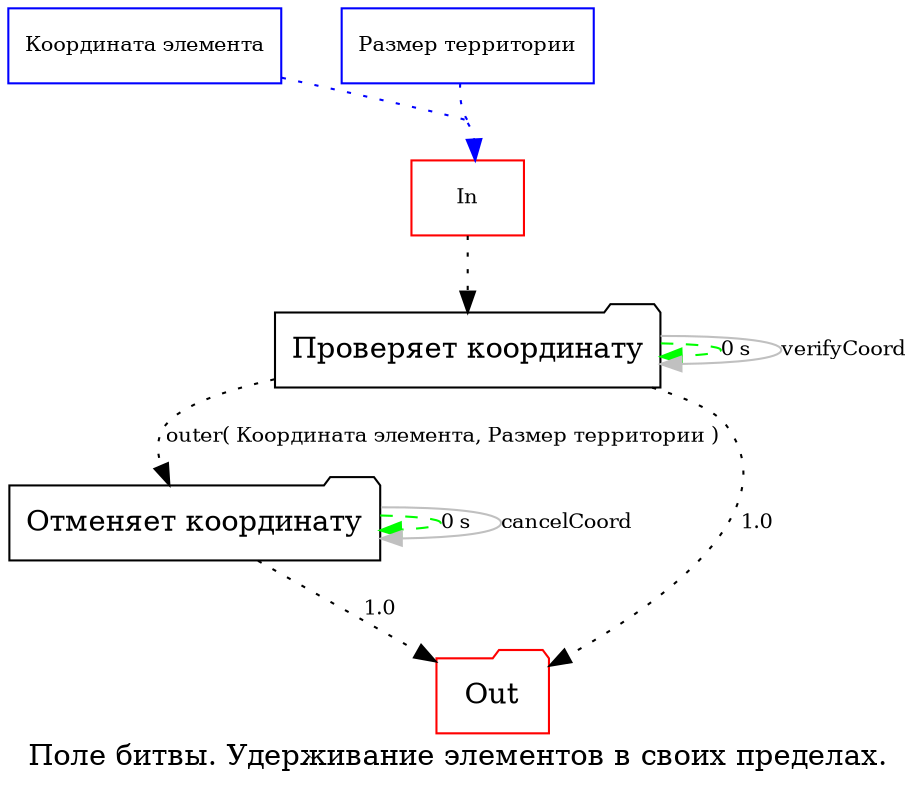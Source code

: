 ﻿// #! Если редактируется в GVEdit 1.01, при закрытии файла обязательно делать копию:
//    разрушает русские буквы.
// @see http://graphviz.org/doc/info/attrs.html


// Поведение поля битвы.
// @see Прим. к warrior/training/single-sword/turn/strategy.gv.
digraph Strategy {

label = "Поле битвы. Удерживание элементов в своих пределах.";


color = "lightgrey";
concentrate = true;
clusterrank = "global";
nodesep = 0.4;
edge [ fontsize = 10 ];


subgraph clusterIn {

    node [ shape = "box", color = "blue", fontsize = 10 ];
    edge [ style = "dotted", color = "blue" ];


    "Координата элемента" -> "In";
    "Размер территории"   -> "In";

} // subgraph clusterIn








subgraph clusterDuration {

    node [ shape = "folder" ];
    edge [ shape = "dotted", style = "dashed", color = "green" ];


    // выполняется моментально
    "Проверяет координату" -> "Проверяет координату" [ label = "0 s" ];
    "Отменяет координату"  -> "Отменяет координату"  [ label = "0 s" ];

} // subgraph clusterDuration








subgraph clusterChain {

    node [ shape = "folder" ];
    edge [ style = "dotted" ];


    // действие, начинающее и завершающее эту цепочку
    "In"  [ color = "red" ];
    "Out" [ color = "red" ];
    "In" -> "Проверяет координату";


    // выполняется при условии выхода координат за пределы поля битвы
    // # Просто генерируем событие: элемент сам проверит наличие события
    //   "Отменяет координату" и поступит должным образом.
    "Проверяет координату" -> "Отменяет координату"
        [ label = "outer( Координата элемента, Размер территории )" ];

    "Проверяет координату" -> "Out" [ label = 1.0 ];
    "Отменяет координату"  -> "Out" [ label = 1.0 ];

} // subgraph clusterChain










// Внутренние названия действий стратегии.
subgraph clusterInnerName {

    edge [ color = "gray" ];


    "Проверяет координату" -> "Проверяет координату" [ label = "verifyCoord" ];
    "Отменяет координату"  -> "Отменяет координату"  [ label = "cancelCoord" ];

} // subgraph clusterGroupElement


} // digraph Strategy
